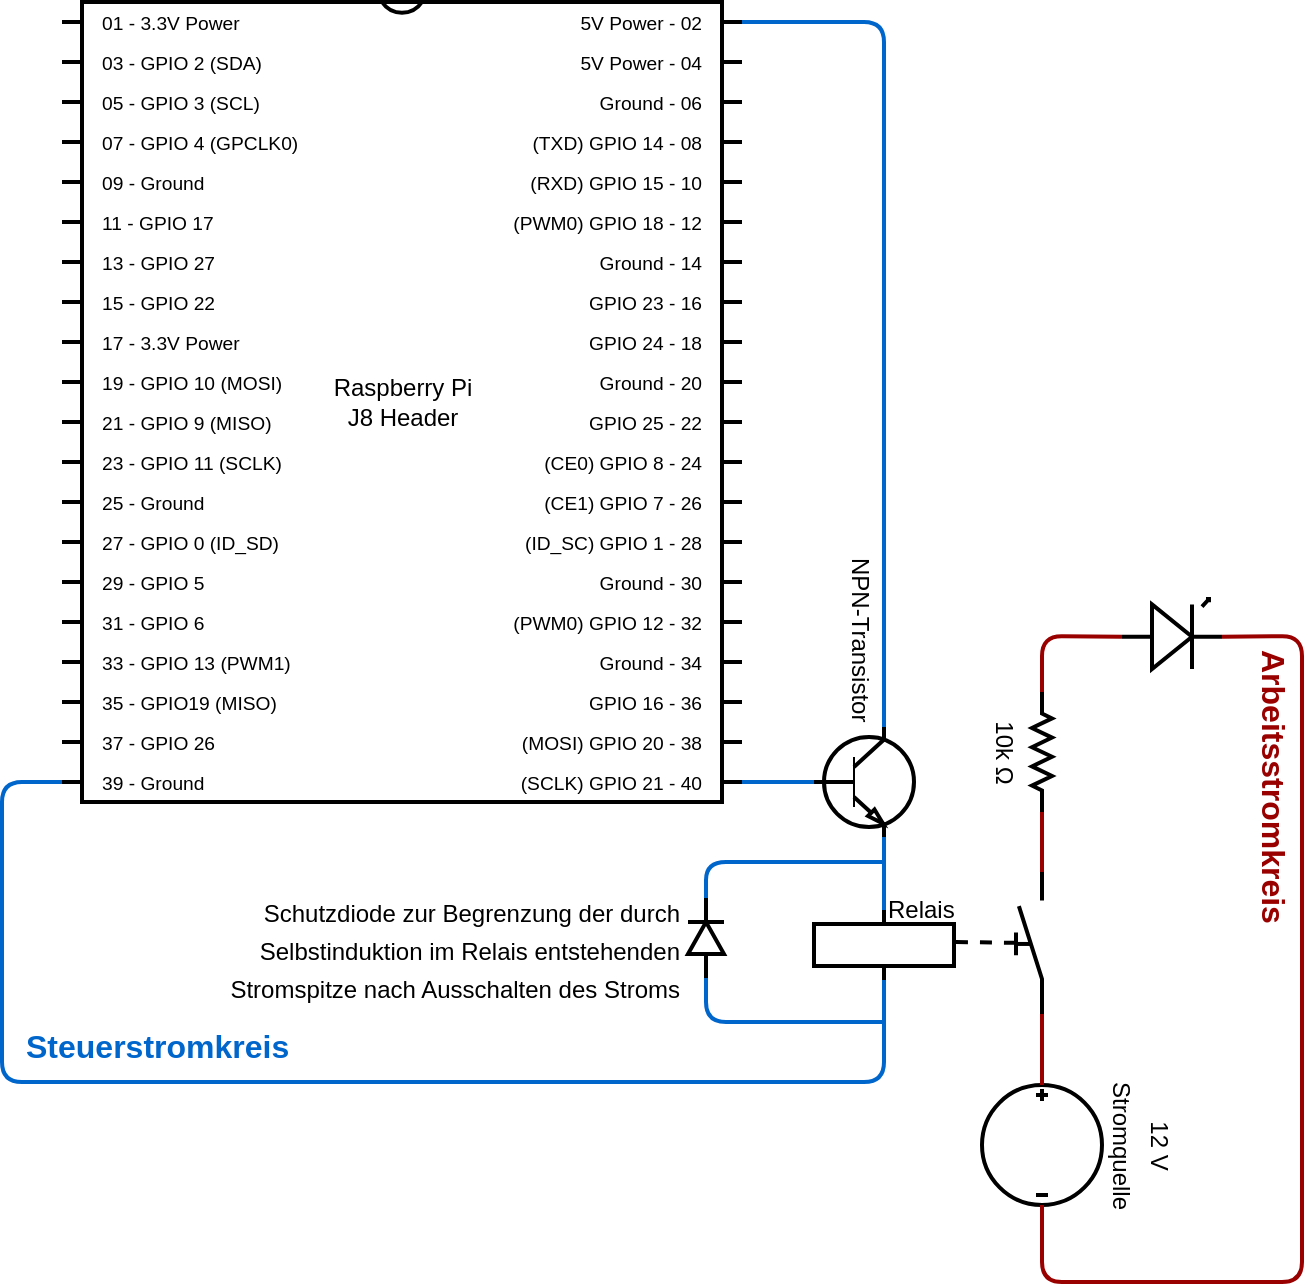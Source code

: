 <mxfile pages="1" version="11.2.8" type="device"><diagram name="Page-1" id="7e0a89b8-554c-2b80-1dc8-d5c74ca68de4"><mxGraphModel dx="2442" dy="1121" grid="1" gridSize="10" guides="1" tooltips="1" connect="1" arrows="1" fold="1" page="0" pageScale="1" pageWidth="1100" pageHeight="850" background="#ffffff" math="0" shadow="0"><root><mxCell id="0"/><mxCell id="1" parent="0"/><mxCell id="6iAu4moibuNdluy4cOX--1" value="&lt;div&gt;Raspberry Pi&lt;/div&gt;&lt;div&gt;J8 Header&lt;br&gt;&lt;/div&gt;" style="shadow=0;dashed=0;align=center;fillColor=#ffffff;html=1;strokeWidth=2;shape=mxgraph.electrical.logic_gates.dual_inline_ic;labelNames=01 - 3.3V Power,03 - GPIO 2 (SDA),05 - GPIO 3 (SCL),07 - GPIO 4 (GPCLK0),09 - Ground,11 - GPIO 17,13 - GPIO 27,15 - GPIO 22,17 - 3.3V Power,19 - GPIO 10 (MOSI),21 - GPIO 9 (MISO),23 - GPIO 11 (SCLK),25 - Ground,27 - GPIO 0 (ID_SD),29 - GPIO 5,31 - GPIO 6,33 - GPIO 13 (PWM1),35 - GPIO19 (MISO),37 - GPIO 26,39 - Ground,(SCLK) GPIO 21 - 40,(MOSI) GPIO 20 - 38,GPIO 16 - 36,Ground - 34,(PWM0) GPIO 12 - 32,Ground - 30,(ID_SC) GPIO 1 - 28,(CE1) GPIO 7 - 26,(CE0) GPIO 8 - 24,GPIO 25 - 22,Ground - 20,GPIO 24 - 18,GPIO 23 - 16,Ground - 14,(PWM0) GPIO 18 - 12,(RXD) GPIO 15 - 10,(TXD) GPIO 14 - 08,Ground - 06,5V Power - 04,5V Power - 02;direction=east;portConstraintRotation=0;portConstraint=none;fixDash=0;autosize=0;collapsible=0;container=0;part=0;pinLabelType=cust;labelCount=40;strokeColor=#000000;" parent="1" vertex="1"><mxGeometry x="-130" y="280" width="340" height="400" as="geometry"/></mxCell><mxCell id="6iAu4moibuNdluy4cOX--3" value="10k &lt;span class=&quot;ILfuVd&quot;&gt;&lt;span class=&quot;e24Kjd&quot;&gt;Ω&lt;/span&gt;&lt;/span&gt;" style="pointerEvents=1;verticalLabelPosition=bottom;shadow=0;dashed=0;align=center;fillColor=#ffffff;html=1;verticalAlign=top;strokeWidth=2;shape=mxgraph.electrical.resistors.resistor_2;rotation=90;" parent="1" vertex="1"><mxGeometry x="330" y="650" width="60" height="10" as="geometry"/></mxCell><mxCell id="6iAu4moibuNdluy4cOX--4" value="" style="verticalLabelPosition=bottom;shadow=0;dashed=0;align=center;fillColor=#ffffff;html=1;verticalAlign=top;strokeWidth=2;shape=mxgraph.electrical.opto_electronics.led_1;pointerEvents=1;rotation=0;" parent="1" vertex="1"><mxGeometry x="400" y="578.5" width="50" height="35" as="geometry"/></mxCell><mxCell id="cKo51QTgvpNR8XIwscFW-1" value="" style="verticalLabelPosition=bottom;shadow=0;dashed=0;align=center;fillColor=#ffffff;html=1;verticalAlign=top;strokeWidth=2;shape=mxgraph.electrical.transistors.npn_transistor_1;" parent="1" vertex="1"><mxGeometry x="246" y="635" width="50" height="70" as="geometry"/></mxCell><mxCell id="cKo51QTgvpNR8XIwscFW-2" value="" style="endArrow=none;html=1;strokeColor=#0066CC;strokeWidth=2;jumpStyle=gap;exitX=1;exitY=0;exitDx=0;exitDy=390;exitPerimeter=0;entryX=0;entryY=0.5;entryDx=0;entryDy=0;entryPerimeter=0;" parent="1" source="6iAu4moibuNdluy4cOX--1" target="cKo51QTgvpNR8XIwscFW-1" edge="1"><mxGeometry width="100" relative="1" as="geometry"><mxPoint x="-230" y="930" as="sourcePoint"/><mxPoint x="-130" y="930" as="targetPoint"/></mxGeometry></mxCell><mxCell id="cKo51QTgvpNR8XIwscFW-3" value="" style="endArrow=none;html=1;strokeColor=#0066CC;strokeWidth=2;exitX=1;exitY=0;exitDx=0;exitDy=10;exitPerimeter=0;entryX=0.7;entryY=0;entryDx=0;entryDy=0;entryPerimeter=0;jumpStyle=gap;" parent="1" source="6iAu4moibuNdluy4cOX--1" target="cKo51QTgvpNR8XIwscFW-1" edge="1"><mxGeometry width="100" relative="1" as="geometry"><mxPoint x="420" y="450" as="sourcePoint"/><mxPoint x="520" y="450" as="targetPoint"/><Array as="points"><mxPoint x="281" y="290"/></Array></mxGeometry></mxCell><mxCell id="cKo51QTgvpNR8XIwscFW-6" value="NPN-Transistor" style="text;html=1;resizable=0;points=[];autosize=1;align=left;verticalAlign=top;spacingTop=-4;rotation=90;" parent="1" vertex="1"><mxGeometry x="219" y="596" width="100" height="20" as="geometry"/></mxCell><mxCell id="p18Grji3jtJ83ffyAOxf-4" value="" style="pointerEvents=1;verticalLabelPosition=bottom;shadow=0;dashed=0;align=center;fillColor=#ffffff;html=1;verticalAlign=top;strokeWidth=2;shape=mxgraph.electrical.electro-mechanical.manual_switch;rotation=-90;" parent="1" vertex="1"><mxGeometry x="318" y="744" width="71" height="13" as="geometry"/></mxCell><mxCell id="p18Grji3jtJ83ffyAOxf-5" value="" style="pointerEvents=1;verticalLabelPosition=bottom;shadow=0;dashed=0;align=center;fillColor=#ffffff;html=1;verticalAlign=top;strokeWidth=2;shape=mxgraph.electrical.electro-mechanical.relay_coil;" parent="1" vertex="1"><mxGeometry x="246" y="734" width="70" height="35" as="geometry"/></mxCell><mxCell id="p18Grji3jtJ83ffyAOxf-8" value="" style="endArrow=none;html=1;strokeColor=#0066CC;strokeWidth=2;jumpStyle=gap;exitX=0.7;exitY=1;exitDx=0;exitDy=0;exitPerimeter=0;entryX=0.5;entryY=0;entryDx=0;entryDy=0;entryPerimeter=0;" parent="1" source="cKo51QTgvpNR8XIwscFW-1" target="p18Grji3jtJ83ffyAOxf-5" edge="1"><mxGeometry width="100" relative="1" as="geometry"><mxPoint x="410" y="790" as="sourcePoint"/><mxPoint x="510" y="790" as="targetPoint"/></mxGeometry></mxCell><mxCell id="p18Grji3jtJ83ffyAOxf-9" value="" style="endArrow=none;html=1;strokeColor=#0066CC;strokeWidth=2;jumpStyle=gap;entryX=0.5;entryY=1;entryDx=0;entryDy=0;entryPerimeter=0;exitX=0;exitY=0;exitDx=0;exitDy=390;exitPerimeter=0;" parent="1" source="6iAu4moibuNdluy4cOX--1" target="p18Grji3jtJ83ffyAOxf-5" edge="1"><mxGeometry width="100" relative="1" as="geometry"><mxPoint x="210" y="810" as="sourcePoint"/><mxPoint x="310" y="810" as="targetPoint"/><Array as="points"><mxPoint x="-160" y="670"/><mxPoint x="-160" y="820"/><mxPoint x="281" y="820"/></Array></mxGeometry></mxCell><mxCell id="p18Grji3jtJ83ffyAOxf-10" value="Steuerstromkreis" style="text;html=1;resizable=0;points=[];autosize=1;align=left;verticalAlign=top;spacingTop=-4;fontStyle=1;fontColor=#0066CC;fontSize=16;" parent="1" vertex="1"><mxGeometry x="-150" y="790" width="110" height="20" as="geometry"/></mxCell><mxCell id="p18Grji3jtJ83ffyAOxf-11" value="" style="endArrow=none;dashed=1;html=1;strokeColor=#000000;strokeWidth=2;fontSize=16;fontColor=#000000;exitX=1.014;exitY=0.457;exitDx=0;exitDy=0;exitPerimeter=0;" parent="1" source="p18Grji3jtJ83ffyAOxf-5" target="p18Grji3jtJ83ffyAOxf-4" edge="1"><mxGeometry width="50" height="50" relative="1" as="geometry"><mxPoint x="250" y="910" as="sourcePoint"/><mxPoint x="340" y="750" as="targetPoint"/></mxGeometry></mxCell><mxCell id="p18Grji3jtJ83ffyAOxf-12" value="&lt;font style=&quot;font-size: 12px&quot;&gt;Relais&lt;/font&gt;" style="text;html=1;resizable=0;points=[];autosize=1;align=left;verticalAlign=top;spacingTop=-4;fontSize=16;fontColor=#000000;" parent="1" vertex="1"><mxGeometry x="281" y="720" width="50" height="20" as="geometry"/></mxCell><mxCell id="p18Grji3jtJ83ffyAOxf-13" value="&lt;font color=&quot;#990000&quot;&gt;&lt;b&gt;Arbeitsstromkreis&lt;/b&gt;&lt;/font&gt;" style="text;html=1;resizable=0;points=[];autosize=1;align=left;verticalAlign=top;spacingTop=-4;fontSize=16;fontColor=#000000;rotation=90;" parent="1" vertex="1"><mxGeometry x="403" y="667" width="150" height="20" as="geometry"/></mxCell><mxCell id="p18Grji3jtJ83ffyAOxf-14" value="" style="pointerEvents=1;verticalLabelPosition=bottom;shadow=0;dashed=0;align=center;fillColor=#ffffff;html=1;verticalAlign=top;strokeWidth=2;shape=mxgraph.electrical.signal_sources.dc_source_3;fontSize=16;fontColor=#000000;" parent="1" vertex="1"><mxGeometry x="330" y="821.5" width="60" height="60" as="geometry"/></mxCell><mxCell id="p18Grji3jtJ83ffyAOxf-15" value="" style="endArrow=none;html=1;strokeColor=#990000;strokeWidth=2;fontSize=16;fontColor=#000000;jumpStyle=gap;exitX=0.5;exitY=0;exitDx=0;exitDy=0;exitPerimeter=0;entryX=0;entryY=1;entryDx=0;entryDy=0;entryPerimeter=0;" parent="1" source="p18Grji3jtJ83ffyAOxf-14" target="p18Grji3jtJ83ffyAOxf-4" edge="1"><mxGeometry width="100" relative="1" as="geometry"><mxPoint x="510" y="860" as="sourcePoint"/><mxPoint x="610" y="860" as="targetPoint"/></mxGeometry></mxCell><mxCell id="p18Grji3jtJ83ffyAOxf-16" value="" style="endArrow=none;html=1;strokeColor=#990000;strokeWidth=2;fontSize=16;fontColor=#000000;jumpStyle=gap;exitX=1;exitY=1;exitDx=0;exitDy=0;exitPerimeter=0;entryX=1;entryY=0.5;entryDx=0;entryDy=0;entryPerimeter=0;" parent="1" source="p18Grji3jtJ83ffyAOxf-4" target="6iAu4moibuNdluy4cOX--3" edge="1"><mxGeometry width="100" relative="1" as="geometry"><mxPoint x="370" y="831.5" as="sourcePoint"/><mxPoint x="370" y="796" as="targetPoint"/></mxGeometry></mxCell><mxCell id="p18Grji3jtJ83ffyAOxf-18" value="" style="endArrow=none;html=1;strokeColor=#990000;strokeWidth=2;fontSize=16;fontColor=#000000;jumpStyle=gap;exitX=0;exitY=0.5;exitDx=0;exitDy=0;exitPerimeter=0;entryX=0;entryY=0.54;entryDx=0;entryDy=0;entryPerimeter=0;" parent="1" source="6iAu4moibuNdluy4cOX--3" target="6iAu4moibuNdluy4cOX--4" edge="1"><mxGeometry width="100" relative="1" as="geometry"><mxPoint x="370" y="831.5" as="sourcePoint"/><mxPoint x="370" y="796" as="targetPoint"/><Array as="points"><mxPoint x="360" y="597"/></Array></mxGeometry></mxCell><mxCell id="p18Grji3jtJ83ffyAOxf-19" value="" style="endArrow=none;html=1;strokeColor=#990000;strokeWidth=2;fontSize=16;fontColor=#000000;jumpStyle=gap;exitX=0.5;exitY=1;exitDx=0;exitDy=0;exitPerimeter=0;entryX=1;entryY=0.54;entryDx=0;entryDy=0;entryPerimeter=0;" parent="1" source="p18Grji3jtJ83ffyAOxf-14" target="6iAu4moibuNdluy4cOX--4" edge="1"><mxGeometry width="100" relative="1" as="geometry"><mxPoint x="370" y="831.5" as="sourcePoint"/><mxPoint x="370" y="796" as="targetPoint"/><Array as="points"><mxPoint x="360" y="920"/><mxPoint x="490" y="920"/><mxPoint x="490" y="597"/></Array></mxGeometry></mxCell><mxCell id="p18Grji3jtJ83ffyAOxf-22" value="&lt;div&gt;&lt;font style=&quot;font-size: 12px&quot;&gt;12 V&lt;/font&gt;&lt;/div&gt;&lt;div&gt;&lt;font style=&quot;font-size: 12px&quot;&gt;Stromquelle&lt;/font&gt;&lt;/div&gt;" style="text;html=1;resizable=0;points=[];autosize=1;align=center;verticalAlign=top;spacingTop=-4;fontSize=16;fontColor=#000000;rotation=90;" parent="1" vertex="1"><mxGeometry x="373" y="831.5" width="80" height="40" as="geometry"/></mxCell><mxCell id="p18Grji3jtJ83ffyAOxf-24" value="" style="pointerEvents=1;fillColor=#000000;verticalLabelPosition=bottom;shadow=0;dashed=0;align=center;fillColor=#ffffff;html=1;verticalAlign=top;strokeWidth=2;shape=mxgraph.electrical.diodes.diode;fontSize=16;fontColor=#000000;rotation=-90;" parent="1" vertex="1"><mxGeometry x="172" y="739" width="40" height="18" as="geometry"/></mxCell><mxCell id="p18Grji3jtJ83ffyAOxf-25" value="" style="endArrow=none;html=1;strokeColor=#0066CC;strokeWidth=2;fontSize=16;fontColor=#000000;jumpStyle=gap;exitX=1;exitY=0.5;exitDx=0;exitDy=0;exitPerimeter=0;" parent="1" source="p18Grji3jtJ83ffyAOxf-24" edge="1"><mxGeometry width="100" relative="1" as="geometry"><mxPoint x="-50" y="1070" as="sourcePoint"/><mxPoint x="280" y="710" as="targetPoint"/><Array as="points"><mxPoint x="192" y="710"/></Array></mxGeometry></mxCell><mxCell id="p18Grji3jtJ83ffyAOxf-27" value="" style="endArrow=none;html=1;strokeColor=#0066CC;strokeWidth=2;fontSize=16;fontColor=#000000;jumpStyle=gap;exitX=0;exitY=0.5;exitDx=0;exitDy=0;exitPerimeter=0;" parent="1" source="p18Grji3jtJ83ffyAOxf-24" edge="1"><mxGeometry width="100" relative="1" as="geometry"><mxPoint x="190" y="780" as="sourcePoint"/><mxPoint x="280" y="790" as="targetPoint"/><Array as="points"><mxPoint x="192" y="790"/></Array></mxGeometry></mxCell><mxCell id="p18Grji3jtJ83ffyAOxf-28" value="&lt;div&gt;&lt;font style=&quot;font-size: 12px&quot;&gt;Schutzdiode zur Begrenzung der durch&lt;/font&gt;&lt;/div&gt;&lt;div&gt;&lt;font style=&quot;font-size: 12px&quot;&gt;Selbstinduktion im Relais entstehenden&lt;/font&gt;&lt;/div&gt;&lt;div&gt;&lt;font style=&quot;font-size: 12px&quot;&gt;Stromspitze nach Ausschalten des Stroms&lt;br&gt;&lt;/font&gt;&lt;/div&gt;" style="text;html=1;resizable=0;points=[];autosize=1;align=right;verticalAlign=top;spacingTop=-4;fontSize=16;fontColor=#000000;rotation=0;" parent="1" vertex="1"><mxGeometry x="-60" y="721.5" width="240" height="60" as="geometry"/></mxCell></root></mxGraphModel></diagram></mxfile>